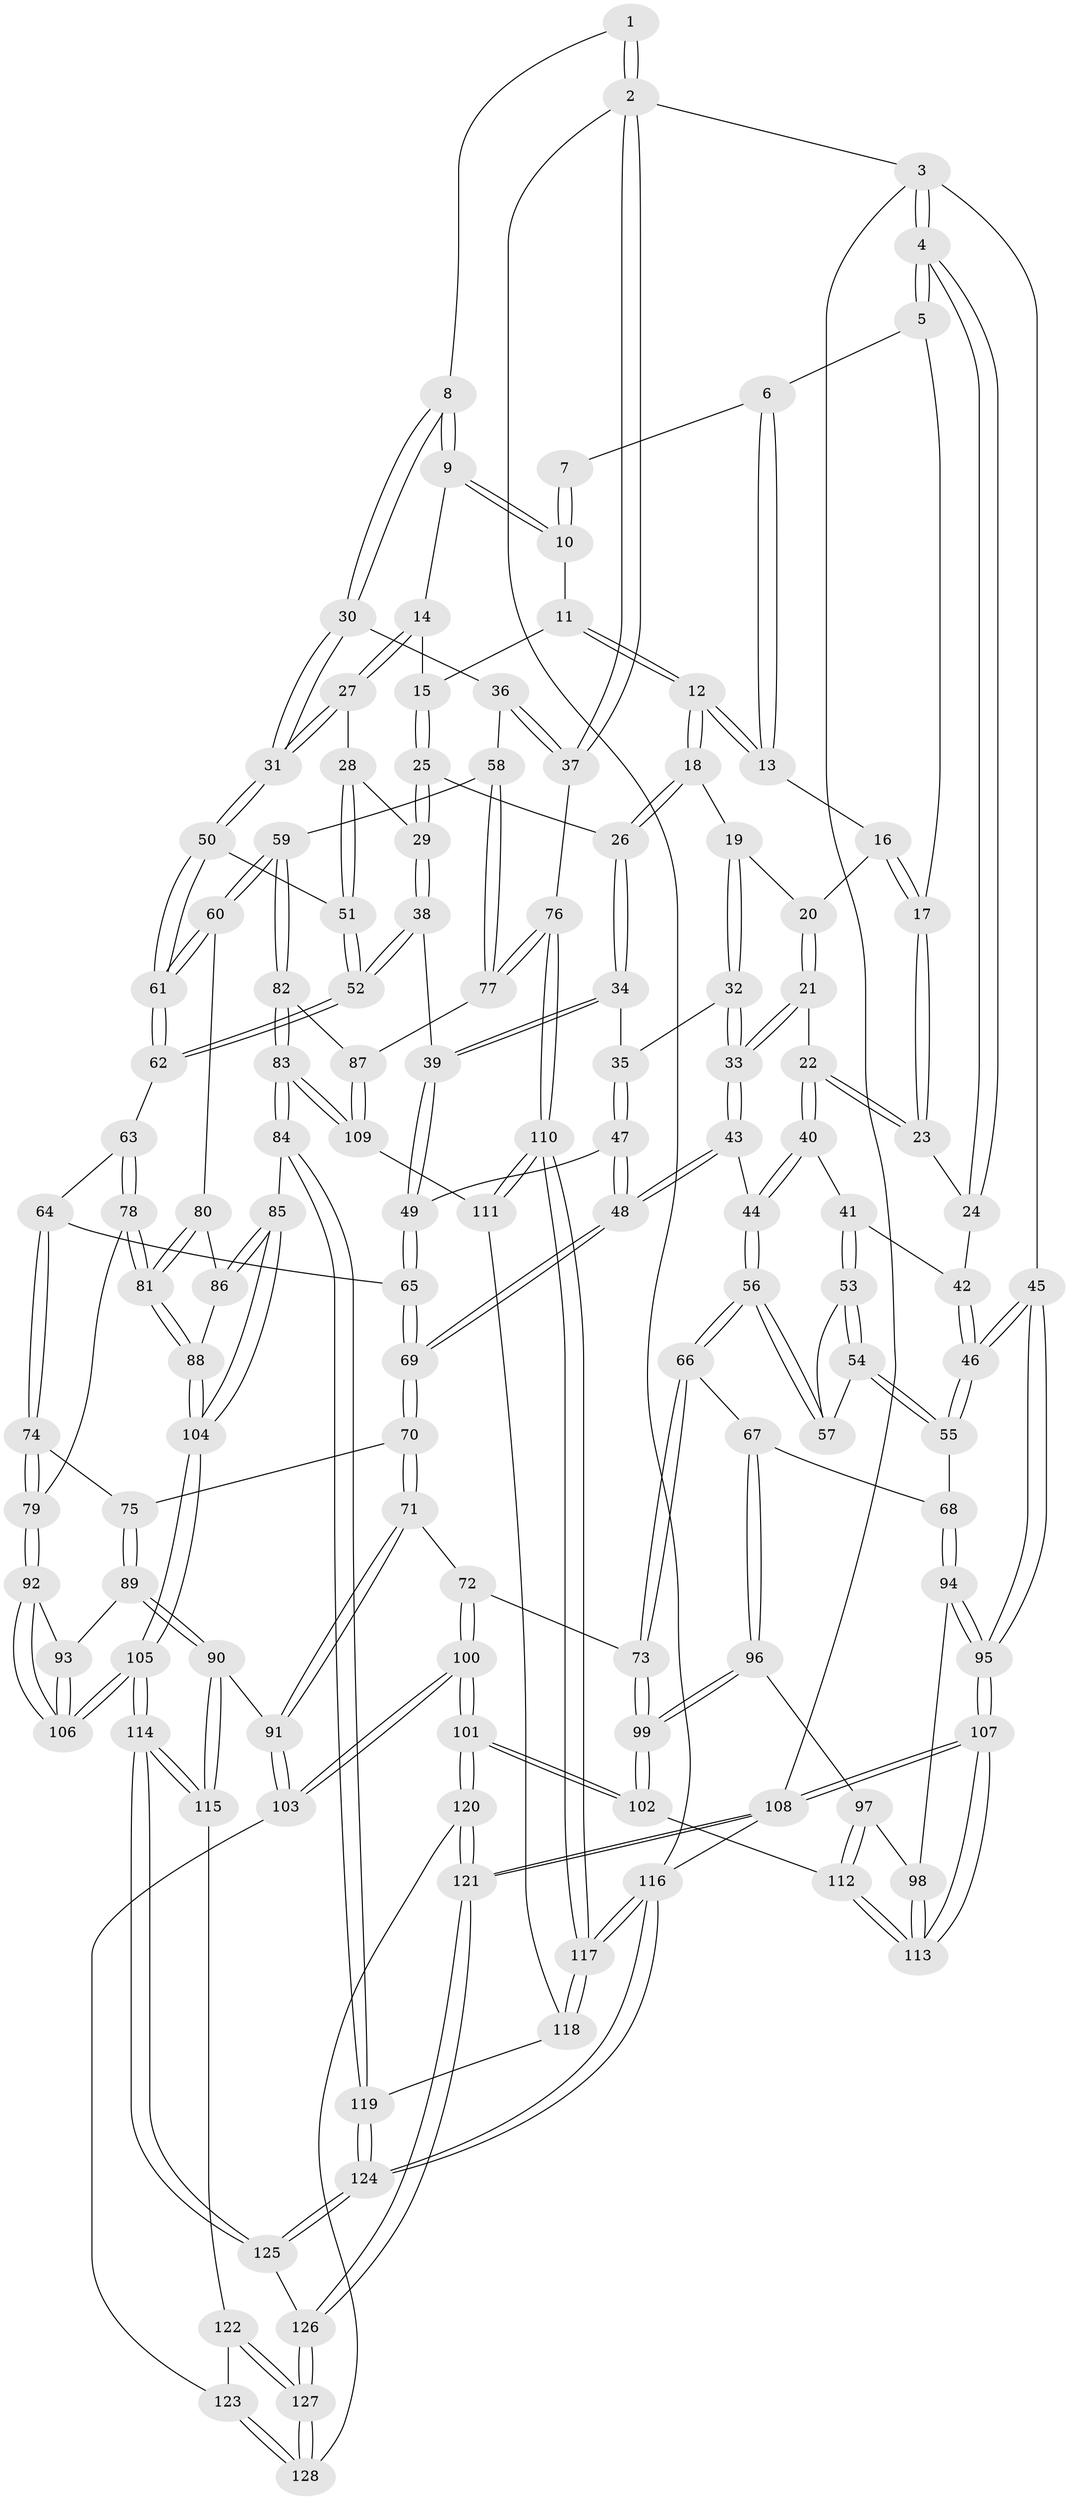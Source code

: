 // coarse degree distribution, {4: 0.44871794871794873, 8: 0.01282051282051282, 5: 0.32051282051282054, 3: 0.14102564102564102, 6: 0.0641025641025641, 2: 0.01282051282051282}
// Generated by graph-tools (version 1.1) at 2025/24/03/03/25 07:24:39]
// undirected, 128 vertices, 317 edges
graph export_dot {
graph [start="1"]
  node [color=gray90,style=filled];
  1 [pos="+0.7156476641617809+0"];
  2 [pos="+1+0"];
  3 [pos="+0+0"];
  4 [pos="+0+0"];
  5 [pos="+0+0"];
  6 [pos="+0.36350137638783786+0"];
  7 [pos="+0.6651313100296048+0"];
  8 [pos="+0.831207403166394+0.1331099877533236"];
  9 [pos="+0.7905692692559033+0.13314954657848524"];
  10 [pos="+0.6432202125036263+0.058665746236552345"];
  11 [pos="+0.6319444225196997+0.07130707183034256"];
  12 [pos="+0.476201461166247+0.13450085301968218"];
  13 [pos="+0.4021344457944227+0.0186258860376784"];
  14 [pos="+0.7071179877808113+0.18242524826957343"];
  15 [pos="+0.6490518535460467+0.1700863336900092"];
  16 [pos="+0.28525585616268073+0.140055391440009"];
  17 [pos="+0.24867094083286037+0.1464781633673055"];
  18 [pos="+0.47620494342644953+0.1345798289217852"];
  19 [pos="+0.35262382788501184+0.2127309129276852"];
  20 [pos="+0.2956599452374464+0.15662132955701843"];
  21 [pos="+0.2880505832822113+0.2760323134648011"];
  22 [pos="+0.20509851136577856+0.2338143273003558"];
  23 [pos="+0.19114163086062005+0.20876250704133673"];
  24 [pos="+0.13128398615355388+0.1922282778443519"];
  25 [pos="+0.6044587680508803+0.21554545417526932"];
  26 [pos="+0.4860408856136218+0.15912077824013543"];
  27 [pos="+0.6892212011697526+0.26536667426073485"];
  28 [pos="+0.6389516526059666+0.2773015865529061"];
  29 [pos="+0.6309879225523054+0.27716939355371883"];
  30 [pos="+0.9476510562756664+0.20487130690413263"];
  31 [pos="+0.8161636269992755+0.31415670031726517"];
  32 [pos="+0.34153784706652845+0.24417497501874844"];
  33 [pos="+0.29695217295811727+0.28265452180866796"];
  34 [pos="+0.4854975827262702+0.16387017155784148"];
  35 [pos="+0.4352417585642198+0.2858607676477564"];
  36 [pos="+0.9730096821647704+0.2036344259189581"];
  37 [pos="+1+0.1191382773055716"];
  38 [pos="+0.5769170750134504+0.3434818912175708"];
  39 [pos="+0.5595037251770067+0.3483608011872205"];
  40 [pos="+0.1794036081438161+0.3122636545199393"];
  41 [pos="+0.14736030516794932+0.3270088525549377"];
  42 [pos="+0.0784216822242331+0.2852547717653445"];
  43 [pos="+0.3146990179067783+0.3862046960482423"];
  44 [pos="+0.26591741561454785+0.40192767585072214"];
  45 [pos="+0+0.3921156384584537"];
  46 [pos="+0+0.3982981435937493"];
  47 [pos="+0.43634380455238725+0.3162546112746176"];
  48 [pos="+0.32792567561216857+0.39152805186796524"];
  49 [pos="+0.5331572137153108+0.3679314663068239"];
  50 [pos="+0.8073243971246297+0.33346437831793013"];
  51 [pos="+0.682640476892675+0.3391185386831776"];
  52 [pos="+0.664024651216305+0.40660902129772875"];
  53 [pos="+0.14313022345251392+0.3439587154640978"];
  54 [pos="+0.09714661450394177+0.3980661535489981"];
  55 [pos="+0.01156251520126762+0.4520339142177814"];
  56 [pos="+0.24024105957662653+0.42241529968785935"];
  57 [pos="+0.18504300558295023+0.39672658429603247"];
  58 [pos="+0.9334175989476097+0.4607483638784729"];
  59 [pos="+0.7720657743880813+0.49394469857503587"];
  60 [pos="+0.766350342943058+0.49022471192640216"];
  61 [pos="+0.7609352781167621+0.48256409743251033"];
  62 [pos="+0.7199716807013948+0.47494450496624624"];
  63 [pos="+0.6113841871573318+0.5086951791067121"];
  64 [pos="+0.5340740710658183+0.4354872371960876"];
  65 [pos="+0.5317786563246836+0.37355774036428036"];
  66 [pos="+0.17025542125067428+0.5354997456842094"];
  67 [pos="+0.16176600946801162+0.5362721130402819"];
  68 [pos="+0.11276691272539936+0.5275652154727981"];
  69 [pos="+0.36789175300564053+0.4469194632297845"];
  70 [pos="+0.39886377138777235+0.5286550838149442"];
  71 [pos="+0.33106485315138423+0.5762902868968888"];
  72 [pos="+0.21848460980062695+0.5648213919499065"];
  73 [pos="+0.20246659889869342+0.5583633164370537"];
  74 [pos="+0.4244736313837635+0.5326389114775388"];
  75 [pos="+0.410090418224187+0.5324993508672333"];
  76 [pos="+1+0.5683334022977645"];
  77 [pos="+1+0.5663414936572002"];
  78 [pos="+0.5724876495128675+0.5751277904193898"];
  79 [pos="+0.5252354761223963+0.5871848943638899"];
  80 [pos="+0.7286120805400842+0.5555588753730751"];
  81 [pos="+0.6037350088980642+0.6106006352288309"];
  82 [pos="+0.8129528455457887+0.5548967348315456"];
  83 [pos="+0.829299568228149+0.7250373277446128"];
  84 [pos="+0.7753729720873901+0.7816728473713089"];
  85 [pos="+0.705126913835083+0.7785359232568311"];
  86 [pos="+0.7232128993493538+0.5677038591869381"];
  87 [pos="+1+0.5883193116683108"];
  88 [pos="+0.6307603124916491+0.6520438228228876"];
  89 [pos="+0.4345265409854711+0.7072141186992353"];
  90 [pos="+0.4243744210529123+0.7256994784247967"];
  91 [pos="+0.3309223832870294+0.7760921562055266"];
  92 [pos="+0.516194711468383+0.6320912927892185"];
  93 [pos="+0.48435961715464926+0.6738341068777723"];
  94 [pos="+0.07181378724429499+0.6046705856509688"];
  95 [pos="+0+0.7292770335515278"];
  96 [pos="+0.13894449911790568+0.6696552921878142"];
  97 [pos="+0.08699783525324627+0.6933709091371578"];
  98 [pos="+0.07086974744478002+0.6922328857520677"];
  99 [pos="+0.19521090272991334+0.7128493222981224"];
  100 [pos="+0.29857031277354323+0.809474127670558"];
  101 [pos="+0.27222134474809523+0.8189321259925687"];
  102 [pos="+0.23004457241733758+0.7776513393849201"];
  103 [pos="+0.30619699762363456+0.8080453456476914"];
  104 [pos="+0.6600535326089401+0.7848990595929148"];
  105 [pos="+0.6489320237692812+0.7916777170734733"];
  106 [pos="+0.6356788845529413+0.7785695204344731"];
  107 [pos="+0+0.9809642923875078"];
  108 [pos="+0+1"];
  109 [pos="+0.8920282005852158+0.7145324851291871"];
  110 [pos="+1+0.7855986584115383"];
  111 [pos="+0.9930740836939511+0.7754524949883694"];
  112 [pos="+0.14342297995850342+0.7458656352573488"];
  113 [pos="+0+0.8261523741094474"];
  114 [pos="+0.642851577613763+0.7978877572882201"];
  115 [pos="+0.6067168597961713+0.8048530135709613"];
  116 [pos="+1+1"];
  117 [pos="+1+0.9292578433032299"];
  118 [pos="+0.8972328682701189+0.8992603139844023"];
  119 [pos="+0.8582153433489933+0.911957294496464"];
  120 [pos="+0.17322072384348614+0.9277656167546079"];
  121 [pos="+0+1"];
  122 [pos="+0.5209631618523256+0.8586756548402357"];
  123 [pos="+0.3367969177984+0.8326180677202083"];
  124 [pos="+0.8069034250378441+1"];
  125 [pos="+0.6431249671645335+1"];
  126 [pos="+0.5100273228793533+1"];
  127 [pos="+0.46878467302096244+1"];
  128 [pos="+0.4442817028311124+1"];
  1 -- 2;
  1 -- 2;
  1 -- 8;
  2 -- 3;
  2 -- 37;
  2 -- 37;
  2 -- 116;
  3 -- 4;
  3 -- 4;
  3 -- 45;
  3 -- 108;
  4 -- 5;
  4 -- 5;
  4 -- 24;
  4 -- 24;
  5 -- 6;
  5 -- 17;
  6 -- 7;
  6 -- 13;
  6 -- 13;
  7 -- 10;
  7 -- 10;
  8 -- 9;
  8 -- 9;
  8 -- 30;
  8 -- 30;
  9 -- 10;
  9 -- 10;
  9 -- 14;
  10 -- 11;
  11 -- 12;
  11 -- 12;
  11 -- 15;
  12 -- 13;
  12 -- 13;
  12 -- 18;
  12 -- 18;
  13 -- 16;
  14 -- 15;
  14 -- 27;
  14 -- 27;
  15 -- 25;
  15 -- 25;
  16 -- 17;
  16 -- 17;
  16 -- 20;
  17 -- 23;
  17 -- 23;
  18 -- 19;
  18 -- 26;
  18 -- 26;
  19 -- 20;
  19 -- 32;
  19 -- 32;
  20 -- 21;
  20 -- 21;
  21 -- 22;
  21 -- 33;
  21 -- 33;
  22 -- 23;
  22 -- 23;
  22 -- 40;
  22 -- 40;
  23 -- 24;
  24 -- 42;
  25 -- 26;
  25 -- 29;
  25 -- 29;
  26 -- 34;
  26 -- 34;
  27 -- 28;
  27 -- 31;
  27 -- 31;
  28 -- 29;
  28 -- 51;
  28 -- 51;
  29 -- 38;
  29 -- 38;
  30 -- 31;
  30 -- 31;
  30 -- 36;
  31 -- 50;
  31 -- 50;
  32 -- 33;
  32 -- 33;
  32 -- 35;
  33 -- 43;
  33 -- 43;
  34 -- 35;
  34 -- 39;
  34 -- 39;
  35 -- 47;
  35 -- 47;
  36 -- 37;
  36 -- 37;
  36 -- 58;
  37 -- 76;
  38 -- 39;
  38 -- 52;
  38 -- 52;
  39 -- 49;
  39 -- 49;
  40 -- 41;
  40 -- 44;
  40 -- 44;
  41 -- 42;
  41 -- 53;
  41 -- 53;
  42 -- 46;
  42 -- 46;
  43 -- 44;
  43 -- 48;
  43 -- 48;
  44 -- 56;
  44 -- 56;
  45 -- 46;
  45 -- 46;
  45 -- 95;
  45 -- 95;
  46 -- 55;
  46 -- 55;
  47 -- 48;
  47 -- 48;
  47 -- 49;
  48 -- 69;
  48 -- 69;
  49 -- 65;
  49 -- 65;
  50 -- 51;
  50 -- 61;
  50 -- 61;
  51 -- 52;
  51 -- 52;
  52 -- 62;
  52 -- 62;
  53 -- 54;
  53 -- 54;
  53 -- 57;
  54 -- 55;
  54 -- 55;
  54 -- 57;
  55 -- 68;
  56 -- 57;
  56 -- 57;
  56 -- 66;
  56 -- 66;
  58 -- 59;
  58 -- 77;
  58 -- 77;
  59 -- 60;
  59 -- 60;
  59 -- 82;
  59 -- 82;
  60 -- 61;
  60 -- 61;
  60 -- 80;
  61 -- 62;
  61 -- 62;
  62 -- 63;
  63 -- 64;
  63 -- 78;
  63 -- 78;
  64 -- 65;
  64 -- 74;
  64 -- 74;
  65 -- 69;
  65 -- 69;
  66 -- 67;
  66 -- 73;
  66 -- 73;
  67 -- 68;
  67 -- 96;
  67 -- 96;
  68 -- 94;
  68 -- 94;
  69 -- 70;
  69 -- 70;
  70 -- 71;
  70 -- 71;
  70 -- 75;
  71 -- 72;
  71 -- 91;
  71 -- 91;
  72 -- 73;
  72 -- 100;
  72 -- 100;
  73 -- 99;
  73 -- 99;
  74 -- 75;
  74 -- 79;
  74 -- 79;
  75 -- 89;
  75 -- 89;
  76 -- 77;
  76 -- 77;
  76 -- 110;
  76 -- 110;
  77 -- 87;
  78 -- 79;
  78 -- 81;
  78 -- 81;
  79 -- 92;
  79 -- 92;
  80 -- 81;
  80 -- 81;
  80 -- 86;
  81 -- 88;
  81 -- 88;
  82 -- 83;
  82 -- 83;
  82 -- 87;
  83 -- 84;
  83 -- 84;
  83 -- 109;
  83 -- 109;
  84 -- 85;
  84 -- 119;
  84 -- 119;
  85 -- 86;
  85 -- 86;
  85 -- 104;
  85 -- 104;
  86 -- 88;
  87 -- 109;
  87 -- 109;
  88 -- 104;
  88 -- 104;
  89 -- 90;
  89 -- 90;
  89 -- 93;
  90 -- 91;
  90 -- 115;
  90 -- 115;
  91 -- 103;
  91 -- 103;
  92 -- 93;
  92 -- 106;
  92 -- 106;
  93 -- 106;
  93 -- 106;
  94 -- 95;
  94 -- 95;
  94 -- 98;
  95 -- 107;
  95 -- 107;
  96 -- 97;
  96 -- 99;
  96 -- 99;
  97 -- 98;
  97 -- 112;
  97 -- 112;
  98 -- 113;
  98 -- 113;
  99 -- 102;
  99 -- 102;
  100 -- 101;
  100 -- 101;
  100 -- 103;
  100 -- 103;
  101 -- 102;
  101 -- 102;
  101 -- 120;
  101 -- 120;
  102 -- 112;
  103 -- 123;
  104 -- 105;
  104 -- 105;
  105 -- 106;
  105 -- 106;
  105 -- 114;
  105 -- 114;
  107 -- 108;
  107 -- 108;
  107 -- 113;
  107 -- 113;
  108 -- 121;
  108 -- 121;
  108 -- 116;
  109 -- 111;
  110 -- 111;
  110 -- 111;
  110 -- 117;
  110 -- 117;
  111 -- 118;
  112 -- 113;
  112 -- 113;
  114 -- 115;
  114 -- 115;
  114 -- 125;
  114 -- 125;
  115 -- 122;
  116 -- 117;
  116 -- 117;
  116 -- 124;
  116 -- 124;
  117 -- 118;
  117 -- 118;
  118 -- 119;
  119 -- 124;
  119 -- 124;
  120 -- 121;
  120 -- 121;
  120 -- 128;
  121 -- 126;
  121 -- 126;
  122 -- 123;
  122 -- 127;
  122 -- 127;
  123 -- 128;
  123 -- 128;
  124 -- 125;
  124 -- 125;
  125 -- 126;
  126 -- 127;
  126 -- 127;
  127 -- 128;
  127 -- 128;
}
